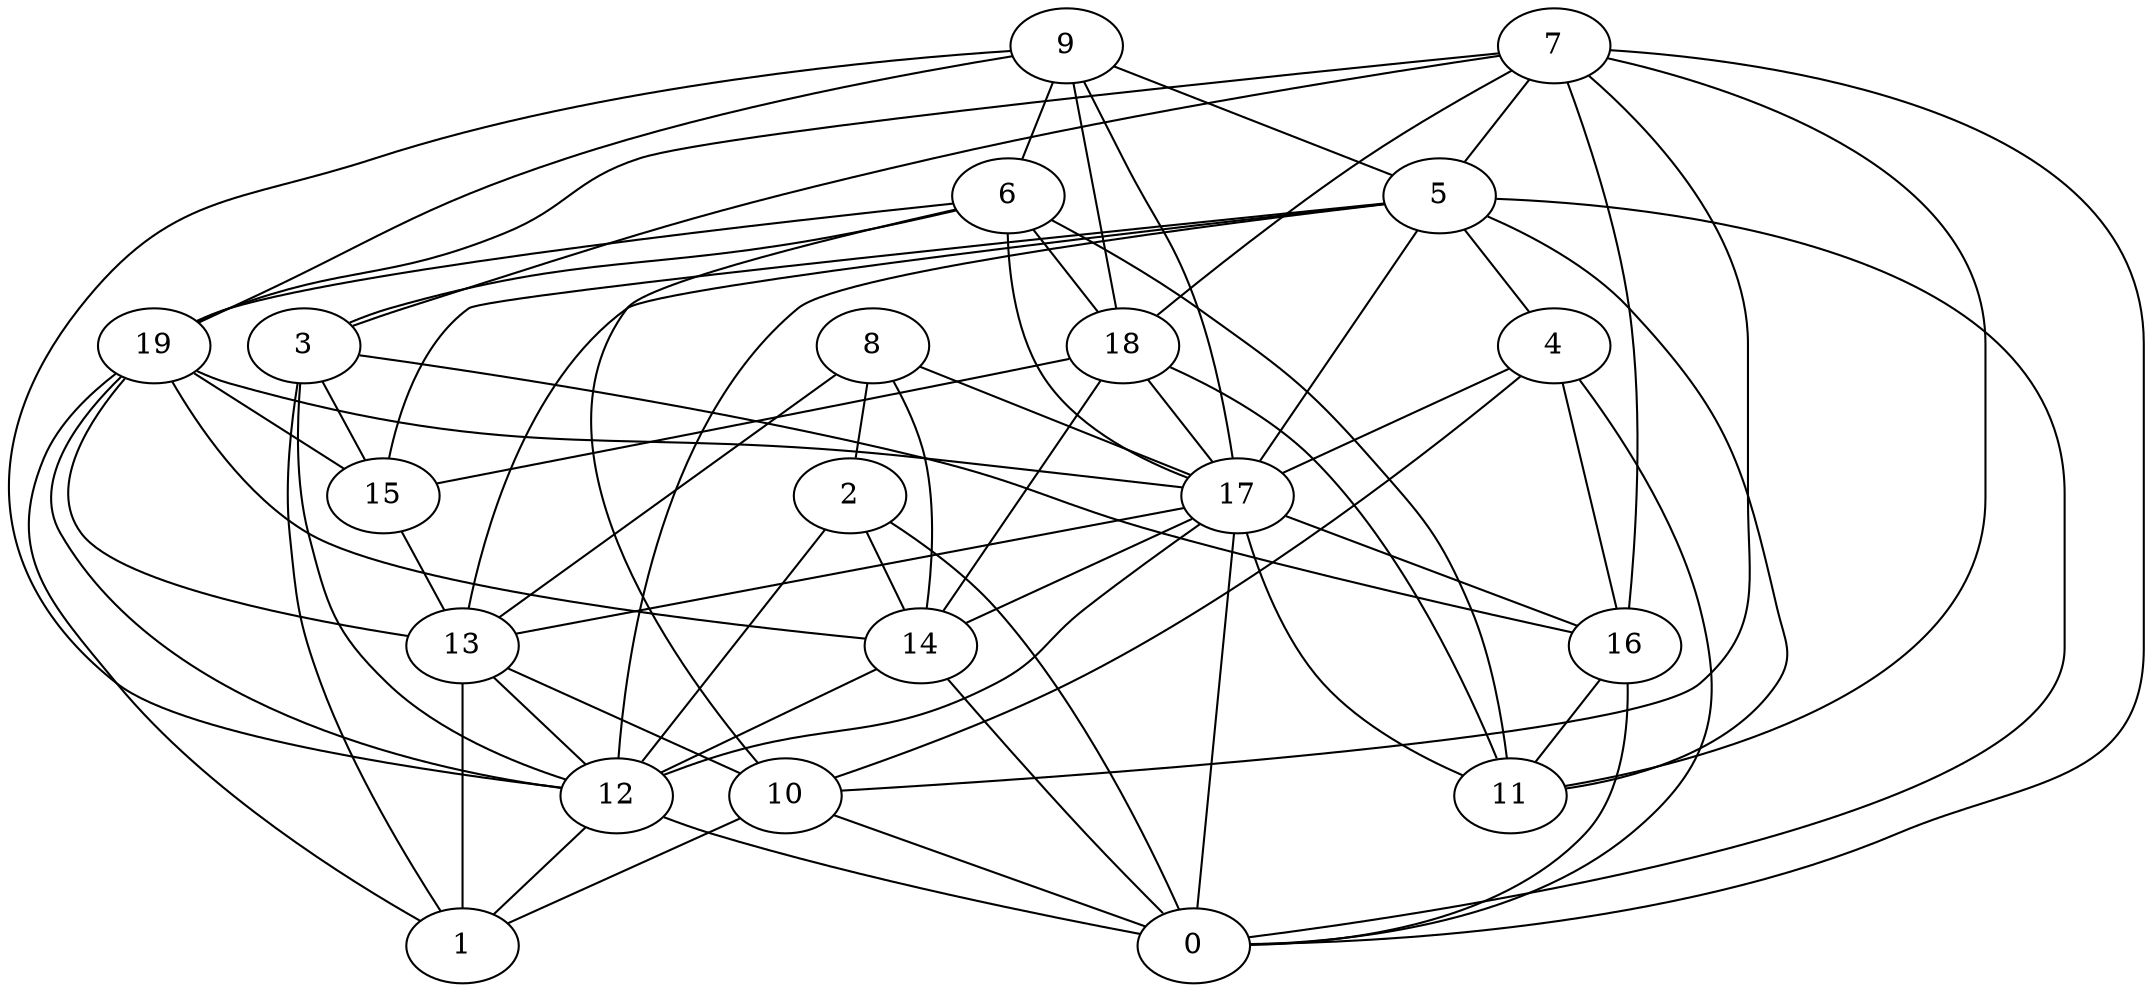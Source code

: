 digraph GG_graph {

subgraph G_graph {
edge [color = black]
"4" -> "16" [dir = none]
"4" -> "10" [dir = none]
"4" -> "0" [dir = none]
"4" -> "17" [dir = none]
"5" -> "4" [dir = none]
"5" -> "11" [dir = none]
"5" -> "15" [dir = none]
"5" -> "0" [dir = none]
"5" -> "13" [dir = none]
"2" -> "12" [dir = none]
"2" -> "0" [dir = none]
"2" -> "14" [dir = none]
"14" -> "12" [dir = none]
"14" -> "0" [dir = none]
"9" -> "19" [dir = none]
"9" -> "12" [dir = none]
"9" -> "17" [dir = none]
"9" -> "18" [dir = none]
"10" -> "0" [dir = none]
"13" -> "12" [dir = none]
"13" -> "10" [dir = none]
"12" -> "0" [dir = none]
"12" -> "1" [dir = none]
"19" -> "1" [dir = none]
"19" -> "14" [dir = none]
"19" -> "17" [dir = none]
"19" -> "12" [dir = none]
"19" -> "13" [dir = none]
"19" -> "15" [dir = none]
"6" -> "19" [dir = none]
"6" -> "18" [dir = none]
"6" -> "10" [dir = none]
"6" -> "17" [dir = none]
"18" -> "15" [dir = none]
"18" -> "17" [dir = none]
"16" -> "0" [dir = none]
"16" -> "11" [dir = none]
"3" -> "15" [dir = none]
"3" -> "16" [dir = none]
"3" -> "1" [dir = none]
"17" -> "12" [dir = none]
"17" -> "14" [dir = none]
"17" -> "16" [dir = none]
"17" -> "0" [dir = none]
"17" -> "13" [dir = none]
"7" -> "10" [dir = none]
"7" -> "0" [dir = none]
"7" -> "11" [dir = none]
"7" -> "16" [dir = none]
"7" -> "19" [dir = none]
"7" -> "18" [dir = none]
"7" -> "3" [dir = none]
"7" -> "5" [dir = none]
"8" -> "2" [dir = none]
"8" -> "13" [dir = none]
"8" -> "14" [dir = none]
"8" -> "17" [dir = none]
"9" -> "5" [dir = none]
"17" -> "11" [dir = none]
"18" -> "14" [dir = none]
"15" -> "13" [dir = none]
"13" -> "1" [dir = none]
"10" -> "1" [dir = none]
"5" -> "17" [dir = none]
"5" -> "12" [dir = none]
"3" -> "12" [dir = none]
"9" -> "6" [dir = none]
"6" -> "11" [dir = none]
"18" -> "11" [dir = none]
"6" -> "3" [dir = none]
}

}
